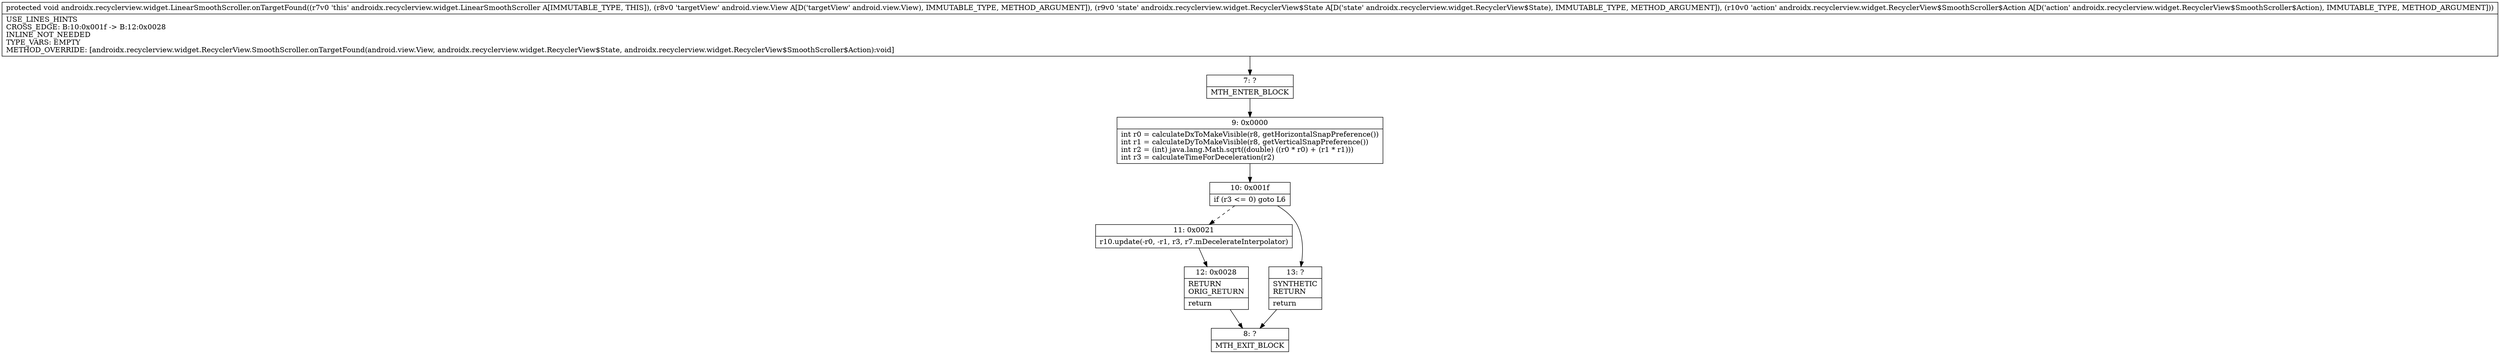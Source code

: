 digraph "CFG forandroidx.recyclerview.widget.LinearSmoothScroller.onTargetFound(Landroid\/view\/View;Landroidx\/recyclerview\/widget\/RecyclerView$State;Landroidx\/recyclerview\/widget\/RecyclerView$SmoothScroller$Action;)V" {
Node_7 [shape=record,label="{7\:\ ?|MTH_ENTER_BLOCK\l}"];
Node_9 [shape=record,label="{9\:\ 0x0000|int r0 = calculateDxToMakeVisible(r8, getHorizontalSnapPreference())\lint r1 = calculateDyToMakeVisible(r8, getVerticalSnapPreference())\lint r2 = (int) java.lang.Math.sqrt((double) ((r0 * r0) + (r1 * r1)))\lint r3 = calculateTimeForDeceleration(r2)\l}"];
Node_10 [shape=record,label="{10\:\ 0x001f|if (r3 \<= 0) goto L6\l}"];
Node_11 [shape=record,label="{11\:\ 0x0021|r10.update(\-r0, \-r1, r3, r7.mDecelerateInterpolator)\l}"];
Node_12 [shape=record,label="{12\:\ 0x0028|RETURN\lORIG_RETURN\l|return\l}"];
Node_8 [shape=record,label="{8\:\ ?|MTH_EXIT_BLOCK\l}"];
Node_13 [shape=record,label="{13\:\ ?|SYNTHETIC\lRETURN\l|return\l}"];
MethodNode[shape=record,label="{protected void androidx.recyclerview.widget.LinearSmoothScroller.onTargetFound((r7v0 'this' androidx.recyclerview.widget.LinearSmoothScroller A[IMMUTABLE_TYPE, THIS]), (r8v0 'targetView' android.view.View A[D('targetView' android.view.View), IMMUTABLE_TYPE, METHOD_ARGUMENT]), (r9v0 'state' androidx.recyclerview.widget.RecyclerView$State A[D('state' androidx.recyclerview.widget.RecyclerView$State), IMMUTABLE_TYPE, METHOD_ARGUMENT]), (r10v0 'action' androidx.recyclerview.widget.RecyclerView$SmoothScroller$Action A[D('action' androidx.recyclerview.widget.RecyclerView$SmoothScroller$Action), IMMUTABLE_TYPE, METHOD_ARGUMENT]))  | USE_LINES_HINTS\lCROSS_EDGE: B:10:0x001f \-\> B:12:0x0028\lINLINE_NOT_NEEDED\lTYPE_VARS: EMPTY\lMETHOD_OVERRIDE: [androidx.recyclerview.widget.RecyclerView.SmoothScroller.onTargetFound(android.view.View, androidx.recyclerview.widget.RecyclerView$State, androidx.recyclerview.widget.RecyclerView$SmoothScroller$Action):void]\l}"];
MethodNode -> Node_7;Node_7 -> Node_9;
Node_9 -> Node_10;
Node_10 -> Node_11[style=dashed];
Node_10 -> Node_13;
Node_11 -> Node_12;
Node_12 -> Node_8;
Node_13 -> Node_8;
}

